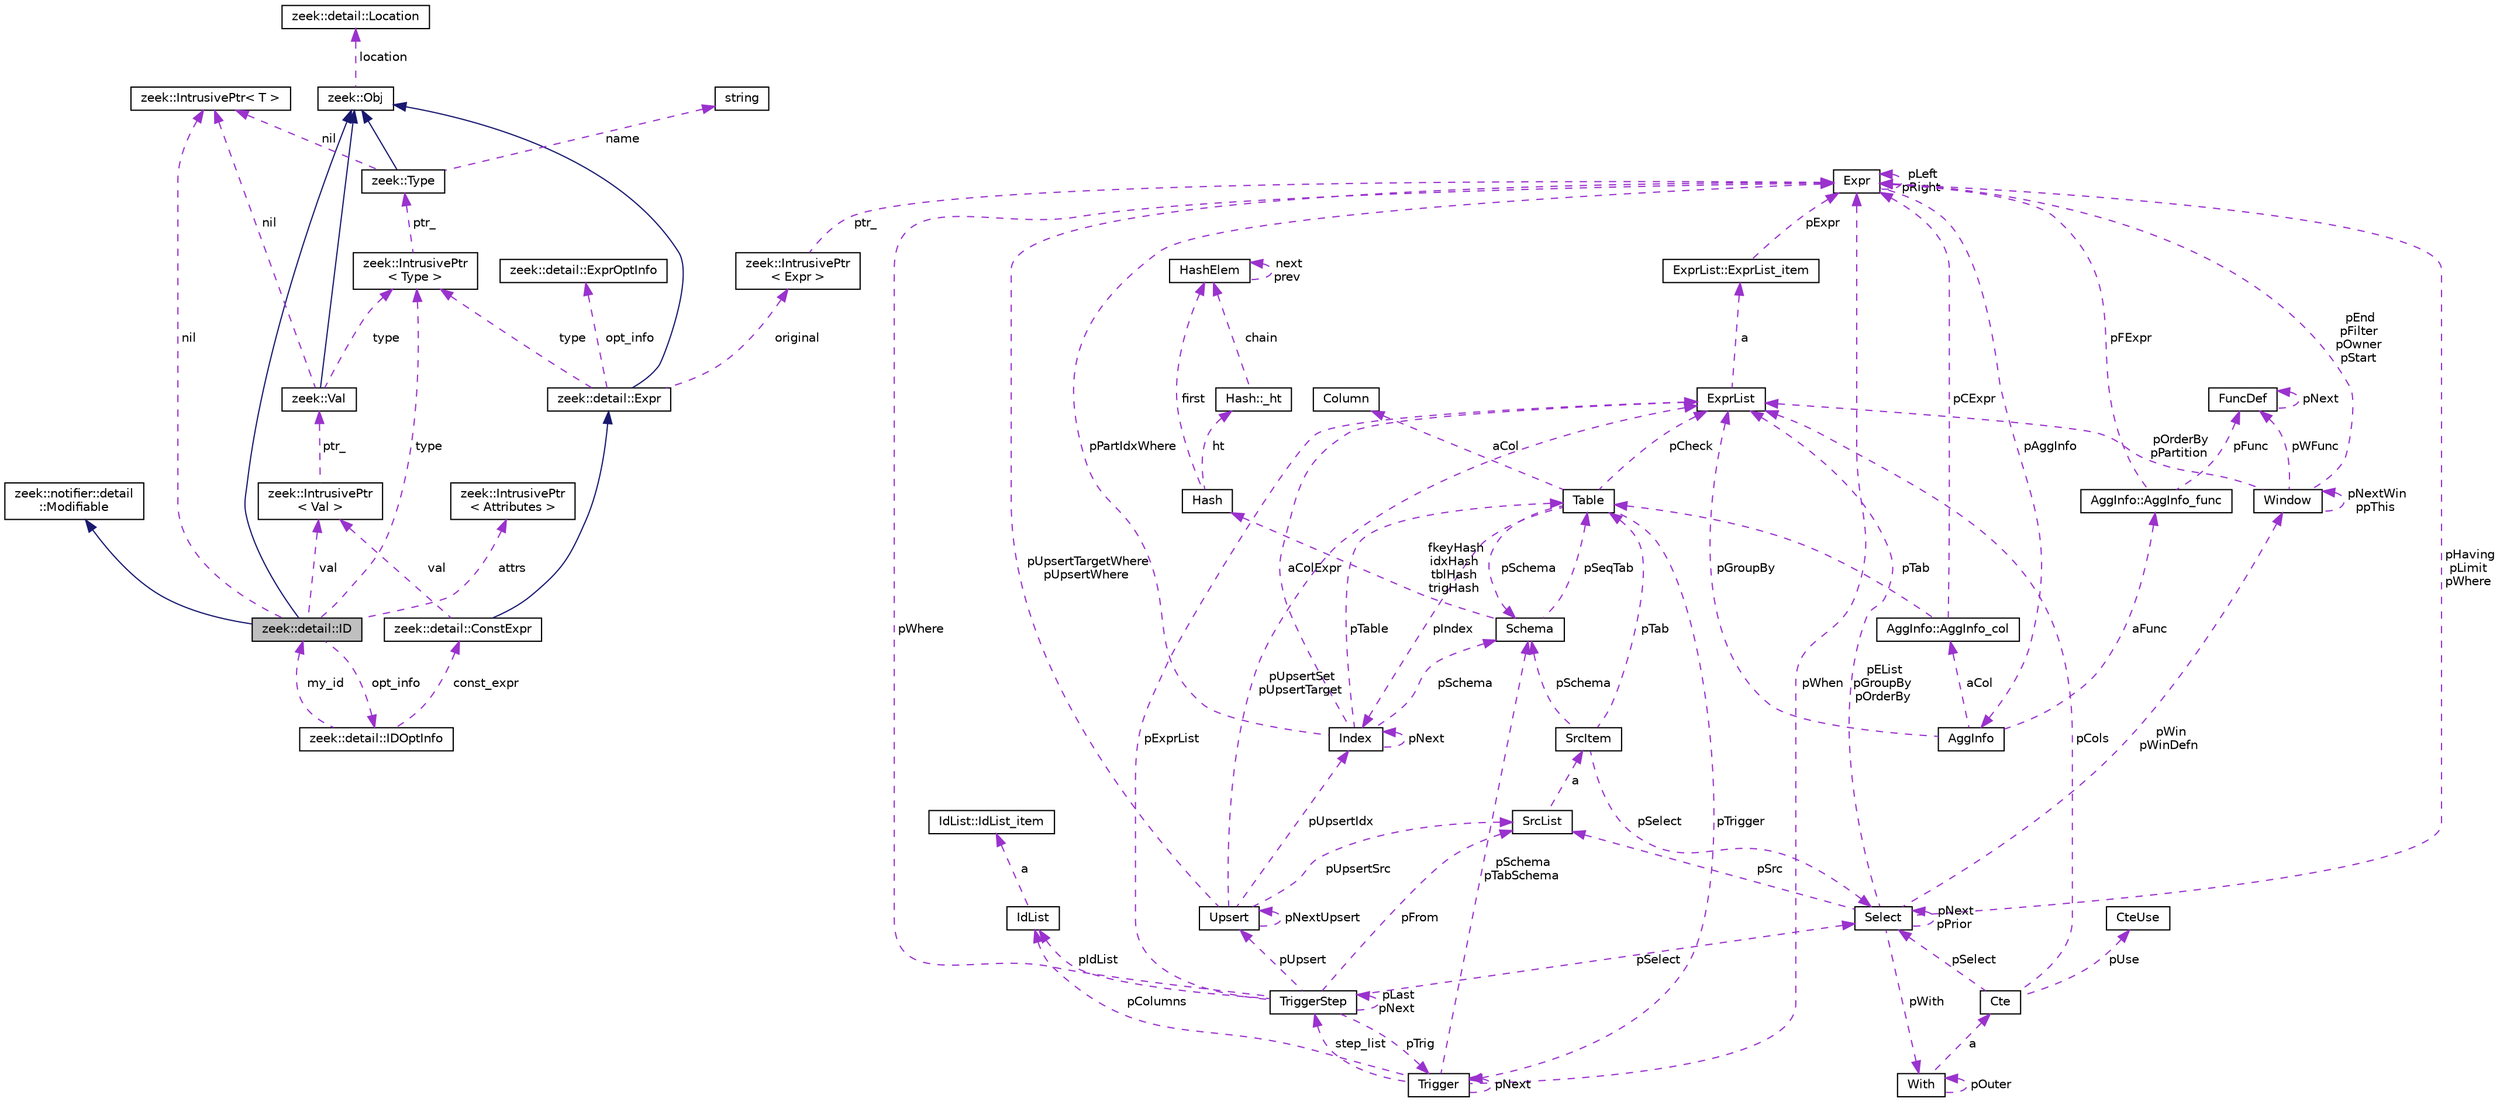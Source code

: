 digraph "zeek::detail::ID"
{
 // LATEX_PDF_SIZE
  edge [fontname="Helvetica",fontsize="10",labelfontname="Helvetica",labelfontsize="10"];
  node [fontname="Helvetica",fontsize="10",shape=record];
  Node1 [label="zeek::detail::ID",height=0.2,width=0.4,color="black", fillcolor="grey75", style="filled", fontcolor="black",tooltip=" "];
  Node2 -> Node1 [dir="back",color="midnightblue",fontsize="10",style="solid",fontname="Helvetica"];
  Node2 [label="zeek::Obj",height=0.2,width=0.4,color="black", fillcolor="white", style="filled",URL="$dd/df1/classzeek_1_1Obj.html",tooltip=" "];
  Node3 -> Node2 [dir="back",color="darkorchid3",fontsize="10",style="dashed",label=" location" ,fontname="Helvetica"];
  Node3 [label="zeek::detail::Location",height=0.2,width=0.4,color="black", fillcolor="white", style="filled",URL="$d5/d1d/classzeek_1_1detail_1_1Location.html",tooltip=" "];
  Node4 -> Node1 [dir="back",color="midnightblue",fontsize="10",style="solid",fontname="Helvetica"];
  Node4 [label="zeek::notifier::detail\l::Modifiable",height=0.2,width=0.4,color="black", fillcolor="white", style="filled",URL="$d8/d87/classzeek_1_1notifier_1_1detail_1_1Modifiable.html",tooltip=" "];
  Node5 -> Node1 [dir="back",color="darkorchid3",fontsize="10",style="dashed",label=" nil" ,fontname="Helvetica"];
  Node5 [label="zeek::IntrusivePtr\< T \>",height=0.2,width=0.4,color="black", fillcolor="white", style="filled",URL="$d6/dba/classzeek_1_1IntrusivePtr.html",tooltip=" "];
  Node6 -> Node1 [dir="back",color="darkorchid3",fontsize="10",style="dashed",label=" type" ,fontname="Helvetica"];
  Node6 [label="zeek::IntrusivePtr\l\< Type \>",height=0.2,width=0.4,color="black", fillcolor="white", style="filled",URL="$d6/dba/classzeek_1_1IntrusivePtr.html",tooltip=" "];
  Node7 -> Node6 [dir="back",color="darkorchid3",fontsize="10",style="dashed",label=" ptr_" ,fontname="Helvetica"];
  Node7 [label="zeek::Type",height=0.2,width=0.4,color="black", fillcolor="white", style="filled",URL="$d0/d4f/classzeek_1_1Type.html",tooltip=" "];
  Node2 -> Node7 [dir="back",color="midnightblue",fontsize="10",style="solid",fontname="Helvetica"];
  Node5 -> Node7 [dir="back",color="darkorchid3",fontsize="10",style="dashed",label=" nil" ,fontname="Helvetica"];
  Node8 -> Node7 [dir="back",color="darkorchid3",fontsize="10",style="dashed",label=" name" ,fontname="Helvetica"];
  Node8 [label="string",height=0.2,width=0.4,color="black", fillcolor="white", style="filled",tooltip=" "];
  Node9 -> Node1 [dir="back",color="darkorchid3",fontsize="10",style="dashed",label=" val" ,fontname="Helvetica"];
  Node9 [label="zeek::IntrusivePtr\l\< Val \>",height=0.2,width=0.4,color="black", fillcolor="white", style="filled",URL="$d6/dba/classzeek_1_1IntrusivePtr.html",tooltip=" "];
  Node10 -> Node9 [dir="back",color="darkorchid3",fontsize="10",style="dashed",label=" ptr_" ,fontname="Helvetica"];
  Node10 [label="zeek::Val",height=0.2,width=0.4,color="black", fillcolor="white", style="filled",URL="$de/d49/classzeek_1_1Val.html",tooltip=" "];
  Node2 -> Node10 [dir="back",color="midnightblue",fontsize="10",style="solid",fontname="Helvetica"];
  Node5 -> Node10 [dir="back",color="darkorchid3",fontsize="10",style="dashed",label=" nil" ,fontname="Helvetica"];
  Node6 -> Node10 [dir="back",color="darkorchid3",fontsize="10",style="dashed",label=" type" ,fontname="Helvetica"];
  Node11 -> Node1 [dir="back",color="darkorchid3",fontsize="10",style="dashed",label=" attrs" ,fontname="Helvetica"];
  Node11 [label="zeek::IntrusivePtr\l\< Attributes \>",height=0.2,width=0.4,color="black", fillcolor="white", style="filled",URL="$d6/dba/classzeek_1_1IntrusivePtr.html",tooltip=" "];
  Node12 -> Node1 [dir="back",color="darkorchid3",fontsize="10",style="dashed",label=" opt_info" ,fontname="Helvetica"];
  Node12 [label="zeek::detail::IDOptInfo",height=0.2,width=0.4,color="black", fillcolor="white", style="filled",URL="$dd/dcb/classzeek_1_1detail_1_1IDOptInfo.html",tooltip=" "];
  Node13 -> Node12 [dir="back",color="darkorchid3",fontsize="10",style="dashed",label=" const_expr" ,fontname="Helvetica"];
  Node13 [label="zeek::detail::ConstExpr",height=0.2,width=0.4,color="black", fillcolor="white", style="filled",URL="$db/db7/classzeek_1_1detail_1_1ConstExpr.html",tooltip=" "];
  Node14 -> Node13 [dir="back",color="midnightblue",fontsize="10",style="solid",fontname="Helvetica"];
  Node14 [label="zeek::detail::Expr",height=0.2,width=0.4,color="black", fillcolor="white", style="filled",URL="$dc/d54/classzeek_1_1detail_1_1Expr.html",tooltip=" "];
  Node2 -> Node14 [dir="back",color="midnightblue",fontsize="10",style="solid",fontname="Helvetica"];
  Node6 -> Node14 [dir="back",color="darkorchid3",fontsize="10",style="dashed",label=" type" ,fontname="Helvetica"];
  Node15 -> Node14 [dir="back",color="darkorchid3",fontsize="10",style="dashed",label=" original" ,fontname="Helvetica"];
  Node15 [label="zeek::IntrusivePtr\l\< Expr \>",height=0.2,width=0.4,color="black", fillcolor="white", style="filled",URL="$d6/dba/classzeek_1_1IntrusivePtr.html",tooltip=" "];
  Node16 -> Node15 [dir="back",color="darkorchid3",fontsize="10",style="dashed",label=" ptr_" ,fontname="Helvetica"];
  Node16 [label="Expr",height=0.2,width=0.4,color="black", fillcolor="white", style="filled",URL="$db/d1b/sqlite3_8c.html#d4/dfb/structExpr",tooltip=" "];
  Node16 -> Node16 [dir="back",color="darkorchid3",fontsize="10",style="dashed",label=" pLeft\npRight" ,fontname="Helvetica"];
  Node17 -> Node16 [dir="back",color="darkorchid3",fontsize="10",style="dashed",label=" pAggInfo" ,fontname="Helvetica"];
  Node17 [label="AggInfo",height=0.2,width=0.4,color="black", fillcolor="white", style="filled",URL="$db/d1b/sqlite3_8c.html#d2/dc8/structAggInfo",tooltip=" "];
  Node18 -> Node17 [dir="back",color="darkorchid3",fontsize="10",style="dashed",label=" pGroupBy" ,fontname="Helvetica"];
  Node18 [label="ExprList",height=0.2,width=0.4,color="black", fillcolor="white", style="filled",URL="$db/d1b/sqlite3_8c.html#d5/d5c/structExprList",tooltip=" "];
  Node19 -> Node18 [dir="back",color="darkorchid3",fontsize="10",style="dashed",label=" a" ,fontname="Helvetica"];
  Node19 [label="ExprList::ExprList_item",height=0.2,width=0.4,color="black", fillcolor="white", style="filled",URL="$db/d1b/sqlite3_8c.html#d8/dae/structExprList_1_1ExprList__item",tooltip=" "];
  Node16 -> Node19 [dir="back",color="darkorchid3",fontsize="10",style="dashed",label=" pExpr" ,fontname="Helvetica"];
  Node20 -> Node17 [dir="back",color="darkorchid3",fontsize="10",style="dashed",label=" aCol" ,fontname="Helvetica"];
  Node20 [label="AggInfo::AggInfo_col",height=0.2,width=0.4,color="black", fillcolor="white", style="filled",URL="$db/d1b/sqlite3_8c.html#d6/d3a/structAggInfo_1_1AggInfo__col",tooltip=" "];
  Node21 -> Node20 [dir="back",color="darkorchid3",fontsize="10",style="dashed",label=" pTab" ,fontname="Helvetica"];
  Node21 [label="Table",height=0.2,width=0.4,color="black", fillcolor="white", style="filled",URL="$db/d1b/sqlite3_8c.html#dc/dcb/structTable",tooltip=" "];
  Node22 -> Node21 [dir="back",color="darkorchid3",fontsize="10",style="dashed",label=" aCol" ,fontname="Helvetica"];
  Node22 [label="Column",height=0.2,width=0.4,color="black", fillcolor="white", style="filled",URL="$db/d1b/sqlite3_8c.html#dc/dc1/structColumn",tooltip=" "];
  Node23 -> Node21 [dir="back",color="darkorchid3",fontsize="10",style="dashed",label=" pIndex" ,fontname="Helvetica"];
  Node23 [label="Index",height=0.2,width=0.4,color="black", fillcolor="white", style="filled",URL="$db/d1b/sqlite3_8c.html#df/d86/structIndex",tooltip=" "];
  Node21 -> Node23 [dir="back",color="darkorchid3",fontsize="10",style="dashed",label=" pTable" ,fontname="Helvetica"];
  Node23 -> Node23 [dir="back",color="darkorchid3",fontsize="10",style="dashed",label=" pNext" ,fontname="Helvetica"];
  Node24 -> Node23 [dir="back",color="darkorchid3",fontsize="10",style="dashed",label=" pSchema" ,fontname="Helvetica"];
  Node24 [label="Schema",height=0.2,width=0.4,color="black", fillcolor="white", style="filled",URL="$db/d1b/sqlite3_8c.html#d8/db0/structSchema",tooltip=" "];
  Node25 -> Node24 [dir="back",color="darkorchid3",fontsize="10",style="dashed",label=" fkeyHash\nidxHash\ntblHash\ntrigHash" ,fontname="Helvetica"];
  Node25 [label="Hash",height=0.2,width=0.4,color="black", fillcolor="white", style="filled",URL="$db/d1b/sqlite3_8c.html#d1/dbe/structHash",tooltip=" "];
  Node26 -> Node25 [dir="back",color="darkorchid3",fontsize="10",style="dashed",label=" first" ,fontname="Helvetica"];
  Node26 [label="HashElem",height=0.2,width=0.4,color="black", fillcolor="white", style="filled",URL="$db/d1b/sqlite3_8c.html#da/d21/structHashElem",tooltip=" "];
  Node26 -> Node26 [dir="back",color="darkorchid3",fontsize="10",style="dashed",label=" next\nprev" ,fontname="Helvetica"];
  Node27 -> Node25 [dir="back",color="darkorchid3",fontsize="10",style="dashed",label=" ht" ,fontname="Helvetica"];
  Node27 [label="Hash::_ht",height=0.2,width=0.4,color="black", fillcolor="white", style="filled",URL="$db/d1b/sqlite3_8c.html#d7/d1f/structHash_1_1__ht",tooltip=" "];
  Node26 -> Node27 [dir="back",color="darkorchid3",fontsize="10",style="dashed",label=" chain" ,fontname="Helvetica"];
  Node21 -> Node24 [dir="back",color="darkorchid3",fontsize="10",style="dashed",label=" pSeqTab" ,fontname="Helvetica"];
  Node16 -> Node23 [dir="back",color="darkorchid3",fontsize="10",style="dashed",label=" pPartIdxWhere" ,fontname="Helvetica"];
  Node18 -> Node23 [dir="back",color="darkorchid3",fontsize="10",style="dashed",label=" aColExpr" ,fontname="Helvetica"];
  Node18 -> Node21 [dir="back",color="darkorchid3",fontsize="10",style="dashed",label=" pCheck" ,fontname="Helvetica"];
  Node28 -> Node21 [dir="back",color="darkorchid3",fontsize="10",style="dashed",label=" pTrigger" ,fontname="Helvetica"];
  Node28 [label="Trigger",height=0.2,width=0.4,color="black", fillcolor="white", style="filled",URL="$db/d1b/sqlite3_8c.html#dc/d15/structTrigger",tooltip=" "];
  Node16 -> Node28 [dir="back",color="darkorchid3",fontsize="10",style="dashed",label=" pWhen" ,fontname="Helvetica"];
  Node29 -> Node28 [dir="back",color="darkorchid3",fontsize="10",style="dashed",label=" pColumns" ,fontname="Helvetica"];
  Node29 [label="IdList",height=0.2,width=0.4,color="black", fillcolor="white", style="filled",URL="$db/d1b/sqlite3_8c.html#da/d69/structIdList",tooltip=" "];
  Node30 -> Node29 [dir="back",color="darkorchid3",fontsize="10",style="dashed",label=" a" ,fontname="Helvetica"];
  Node30 [label="IdList::IdList_item",height=0.2,width=0.4,color="black", fillcolor="white", style="filled",URL="$db/d1b/sqlite3_8c.html#d4/dc3/structIdList_1_1IdList__item",tooltip=" "];
  Node24 -> Node28 [dir="back",color="darkorchid3",fontsize="10",style="dashed",label=" pSchema\npTabSchema" ,fontname="Helvetica"];
  Node31 -> Node28 [dir="back",color="darkorchid3",fontsize="10",style="dashed",label=" step_list" ,fontname="Helvetica"];
  Node31 [label="TriggerStep",height=0.2,width=0.4,color="black", fillcolor="white", style="filled",URL="$db/d1b/sqlite3_8c.html#d5/da5/structTriggerStep",tooltip=" "];
  Node28 -> Node31 [dir="back",color="darkorchid3",fontsize="10",style="dashed",label=" pTrig" ,fontname="Helvetica"];
  Node32 -> Node31 [dir="back",color="darkorchid3",fontsize="10",style="dashed",label=" pSelect" ,fontname="Helvetica"];
  Node32 [label="Select",height=0.2,width=0.4,color="black", fillcolor="white", style="filled",URL="$db/d1b/sqlite3_8c.html#dd/d39/structSelect",tooltip=" "];
  Node18 -> Node32 [dir="back",color="darkorchid3",fontsize="10",style="dashed",label=" pEList\npGroupBy\npOrderBy" ,fontname="Helvetica"];
  Node33 -> Node32 [dir="back",color="darkorchid3",fontsize="10",style="dashed",label=" pSrc" ,fontname="Helvetica"];
  Node33 [label="SrcList",height=0.2,width=0.4,color="black", fillcolor="white", style="filled",URL="$db/d1b/sqlite3_8c.html#de/deb/structSrcList",tooltip=" "];
  Node34 -> Node33 [dir="back",color="darkorchid3",fontsize="10",style="dashed",label=" a" ,fontname="Helvetica"];
  Node34 [label="SrcItem",height=0.2,width=0.4,color="black", fillcolor="white", style="filled",URL="$db/d1b/sqlite3_8c.html#d0/d26/structSrcItem",tooltip=" "];
  Node24 -> Node34 [dir="back",color="darkorchid3",fontsize="10",style="dashed",label=" pSchema" ,fontname="Helvetica"];
  Node21 -> Node34 [dir="back",color="darkorchid3",fontsize="10",style="dashed",label=" pTab" ,fontname="Helvetica"];
  Node32 -> Node34 [dir="back",color="darkorchid3",fontsize="10",style="dashed",label=" pSelect" ,fontname="Helvetica"];
  Node16 -> Node32 [dir="back",color="darkorchid3",fontsize="10",style="dashed",label=" pHaving\npLimit\npWhere" ,fontname="Helvetica"];
  Node32 -> Node32 [dir="back",color="darkorchid3",fontsize="10",style="dashed",label=" pNext\npPrior" ,fontname="Helvetica"];
  Node35 -> Node32 [dir="back",color="darkorchid3",fontsize="10",style="dashed",label=" pWith" ,fontname="Helvetica"];
  Node35 [label="With",height=0.2,width=0.4,color="black", fillcolor="white", style="filled",URL="$db/d1b/sqlite3_8c.html#df/d70/structWith",tooltip=" "];
  Node35 -> Node35 [dir="back",color="darkorchid3",fontsize="10",style="dashed",label=" pOuter" ,fontname="Helvetica"];
  Node36 -> Node35 [dir="back",color="darkorchid3",fontsize="10",style="dashed",label=" a" ,fontname="Helvetica"];
  Node36 [label="Cte",height=0.2,width=0.4,color="black", fillcolor="white", style="filled",URL="$db/d1b/sqlite3_8c.html#da/dbd/structCte",tooltip=" "];
  Node18 -> Node36 [dir="back",color="darkorchid3",fontsize="10",style="dashed",label=" pCols" ,fontname="Helvetica"];
  Node32 -> Node36 [dir="back",color="darkorchid3",fontsize="10",style="dashed",label=" pSelect" ,fontname="Helvetica"];
  Node37 -> Node36 [dir="back",color="darkorchid3",fontsize="10",style="dashed",label=" pUse" ,fontname="Helvetica"];
  Node37 [label="CteUse",height=0.2,width=0.4,color="black", fillcolor="white", style="filled",URL="$db/d1b/sqlite3_8c.html#d1/d27/structCteUse",tooltip=" "];
  Node38 -> Node32 [dir="back",color="darkorchid3",fontsize="10",style="dashed",label=" pWin\npWinDefn" ,fontname="Helvetica"];
  Node38 [label="Window",height=0.2,width=0.4,color="black", fillcolor="white", style="filled",URL="$db/d1b/sqlite3_8c.html#d6/d08/structWindow",tooltip=" "];
  Node18 -> Node38 [dir="back",color="darkorchid3",fontsize="10",style="dashed",label=" pOrderBy\npPartition" ,fontname="Helvetica"];
  Node16 -> Node38 [dir="back",color="darkorchid3",fontsize="10",style="dashed",label=" pEnd\npFilter\npOwner\npStart" ,fontname="Helvetica"];
  Node38 -> Node38 [dir="back",color="darkorchid3",fontsize="10",style="dashed",label=" pNextWin\nppThis" ,fontname="Helvetica"];
  Node39 -> Node38 [dir="back",color="darkorchid3",fontsize="10",style="dashed",label=" pWFunc" ,fontname="Helvetica"];
  Node39 [label="FuncDef",height=0.2,width=0.4,color="black", fillcolor="white", style="filled",URL="$d1/d3a/structFuncDef.html",tooltip=" "];
  Node39 -> Node39 [dir="back",color="darkorchid3",fontsize="10",style="dashed",label=" pNext" ,fontname="Helvetica"];
  Node33 -> Node31 [dir="back",color="darkorchid3",fontsize="10",style="dashed",label=" pFrom" ,fontname="Helvetica"];
  Node16 -> Node31 [dir="back",color="darkorchid3",fontsize="10",style="dashed",label=" pWhere" ,fontname="Helvetica"];
  Node18 -> Node31 [dir="back",color="darkorchid3",fontsize="10",style="dashed",label=" pExprList" ,fontname="Helvetica"];
  Node29 -> Node31 [dir="back",color="darkorchid3",fontsize="10",style="dashed",label=" pIdList" ,fontname="Helvetica"];
  Node40 -> Node31 [dir="back",color="darkorchid3",fontsize="10",style="dashed",label=" pUpsert" ,fontname="Helvetica"];
  Node40 [label="Upsert",height=0.2,width=0.4,color="black", fillcolor="white", style="filled",URL="$db/d1b/sqlite3_8c.html#da/d8e/structUpsert",tooltip=" "];
  Node18 -> Node40 [dir="back",color="darkorchid3",fontsize="10",style="dashed",label=" pUpsertSet\npUpsertTarget" ,fontname="Helvetica"];
  Node16 -> Node40 [dir="back",color="darkorchid3",fontsize="10",style="dashed",label=" pUpsertTargetWhere\npUpsertWhere" ,fontname="Helvetica"];
  Node40 -> Node40 [dir="back",color="darkorchid3",fontsize="10",style="dashed",label=" pNextUpsert" ,fontname="Helvetica"];
  Node23 -> Node40 [dir="back",color="darkorchid3",fontsize="10",style="dashed",label=" pUpsertIdx" ,fontname="Helvetica"];
  Node33 -> Node40 [dir="back",color="darkorchid3",fontsize="10",style="dashed",label=" pUpsertSrc" ,fontname="Helvetica"];
  Node31 -> Node31 [dir="back",color="darkorchid3",fontsize="10",style="dashed",label=" pLast\npNext" ,fontname="Helvetica"];
  Node28 -> Node28 [dir="back",color="darkorchid3",fontsize="10",style="dashed",label=" pNext" ,fontname="Helvetica"];
  Node24 -> Node21 [dir="back",color="darkorchid3",fontsize="10",style="dashed",label=" pSchema" ,fontname="Helvetica"];
  Node16 -> Node20 [dir="back",color="darkorchid3",fontsize="10",style="dashed",label=" pCExpr" ,fontname="Helvetica"];
  Node41 -> Node17 [dir="back",color="darkorchid3",fontsize="10",style="dashed",label=" aFunc" ,fontname="Helvetica"];
  Node41 [label="AggInfo::AggInfo_func",height=0.2,width=0.4,color="black", fillcolor="white", style="filled",URL="$db/d1b/sqlite3_8c.html#d3/d2e/structAggInfo_1_1AggInfo__func",tooltip=" "];
  Node16 -> Node41 [dir="back",color="darkorchid3",fontsize="10",style="dashed",label=" pFExpr" ,fontname="Helvetica"];
  Node39 -> Node41 [dir="back",color="darkorchid3",fontsize="10",style="dashed",label=" pFunc" ,fontname="Helvetica"];
  Node42 -> Node14 [dir="back",color="darkorchid3",fontsize="10",style="dashed",label=" opt_info" ,fontname="Helvetica"];
  Node42 [label="zeek::detail::ExprOptInfo",height=0.2,width=0.4,color="black", fillcolor="white", style="filled",URL="$d2/d12/namespacezeek_1_1detail.html#de/d9f/classzeek_1_1detail_1_1ExprOptInfo",tooltip=" "];
  Node9 -> Node13 [dir="back",color="darkorchid3",fontsize="10",style="dashed",label=" val" ,fontname="Helvetica"];
  Node1 -> Node12 [dir="back",color="darkorchid3",fontsize="10",style="dashed",label=" my_id" ,fontname="Helvetica"];
}
